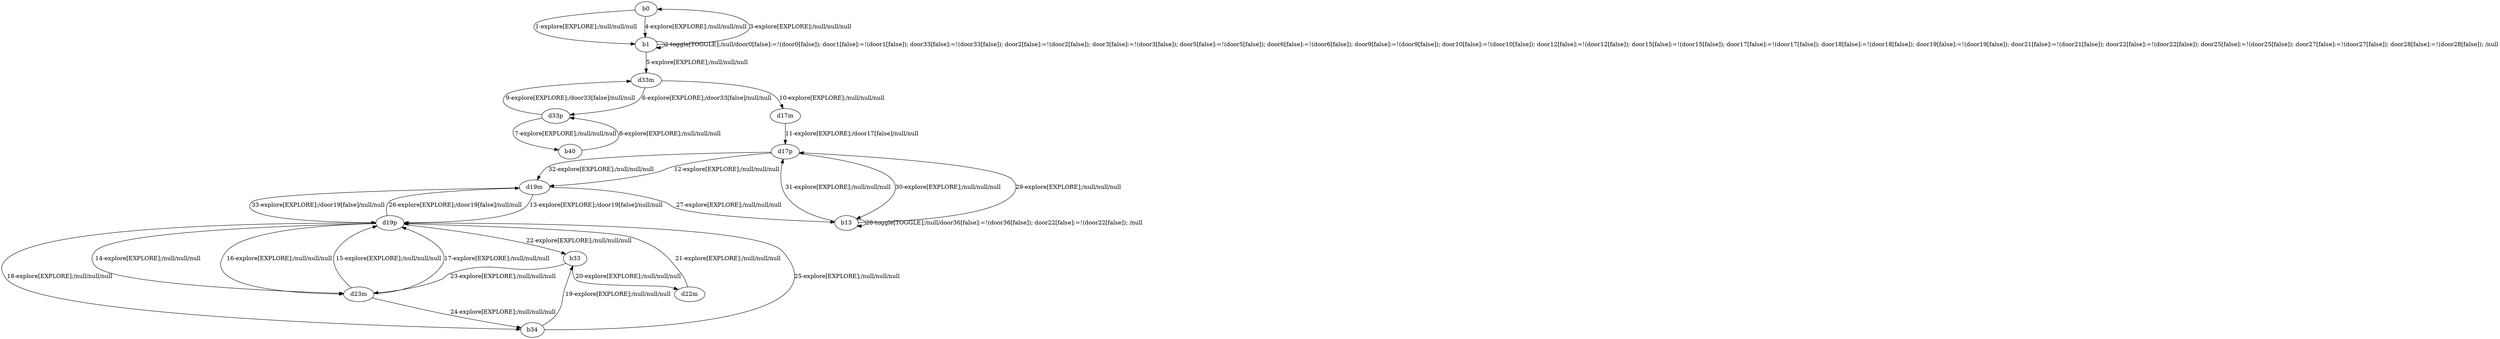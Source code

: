 # Total number of goals covered by this test: 1
# d19p --> d19m

digraph g {
"b0" -> "b1" [label = "1-explore[EXPLORE];/null/null/null"];
"b1" -> "b1" [label = "2-toggle[TOGGLE];/null/door0[false]:=!(door0[false]); door1[false]:=!(door1[false]); door33[false]:=!(door33[false]); door2[false]:=!(door2[false]); door3[false]:=!(door3[false]); door5[false]:=!(door5[false]); door6[false]:=!(door6[false]); door9[false]:=!(door9[false]); door10[false]:=!(door10[false]); door12[false]:=!(door12[false]); door15[false]:=!(door15[false]); door17[false]:=!(door17[false]); door18[false]:=!(door18[false]); door19[false]:=!(door19[false]); door21[false]:=!(door21[false]); door22[false]:=!(door22[false]); door25[false]:=!(door25[false]); door27[false]:=!(door27[false]); door28[false]:=!(door28[false]); /null"];
"b1" -> "b0" [label = "3-explore[EXPLORE];/null/null/null"];
"b0" -> "b1" [label = "4-explore[EXPLORE];/null/null/null"];
"b1" -> "d33m" [label = "5-explore[EXPLORE];/null/null/null"];
"d33m" -> "d33p" [label = "6-explore[EXPLORE];/door33[false]/null/null"];
"d33p" -> "b40" [label = "7-explore[EXPLORE];/null/null/null"];
"b40" -> "d33p" [label = "8-explore[EXPLORE];/null/null/null"];
"d33p" -> "d33m" [label = "9-explore[EXPLORE];/door33[false]/null/null"];
"d33m" -> "d17m" [label = "10-explore[EXPLORE];/null/null/null"];
"d17m" -> "d17p" [label = "11-explore[EXPLORE];/door17[false]/null/null"];
"d17p" -> "d19m" [label = "12-explore[EXPLORE];/null/null/null"];
"d19m" -> "d19p" [label = "13-explore[EXPLORE];/door19[false]/null/null"];
"d19p" -> "d23m" [label = "14-explore[EXPLORE];/null/null/null"];
"d23m" -> "d19p" [label = "15-explore[EXPLORE];/null/null/null"];
"d19p" -> "d23m" [label = "16-explore[EXPLORE];/null/null/null"];
"d23m" -> "d19p" [label = "17-explore[EXPLORE];/null/null/null"];
"d19p" -> "b34" [label = "18-explore[EXPLORE];/null/null/null"];
"b34" -> "b33" [label = "19-explore[EXPLORE];/null/null/null"];
"b33" -> "d22m" [label = "20-explore[EXPLORE];/null/null/null"];
"d22m" -> "d19p" [label = "21-explore[EXPLORE];/null/null/null"];
"d19p" -> "b33" [label = "22-explore[EXPLORE];/null/null/null"];
"b33" -> "d23m" [label = "23-explore[EXPLORE];/null/null/null"];
"d23m" -> "b34" [label = "24-explore[EXPLORE];/null/null/null"];
"b34" -> "d19p" [label = "25-explore[EXPLORE];/null/null/null"];
"d19p" -> "d19m" [label = "26-explore[EXPLORE];/door19[false]/null/null"];
"d19m" -> "b13" [label = "27-explore[EXPLORE];/null/null/null"];
"b13" -> "b13" [label = "28-toggle[TOGGLE];/null/door36[false]:=!(door36[false]); door22[false]:=!(door22[false]); /null"];
"b13" -> "d17p" [label = "29-explore[EXPLORE];/null/null/null"];
"d17p" -> "b13" [label = "30-explore[EXPLORE];/null/null/null"];
"b13" -> "d17p" [label = "31-explore[EXPLORE];/null/null/null"];
"d17p" -> "d19m" [label = "32-explore[EXPLORE];/null/null/null"];
"d19m" -> "d19p" [label = "33-explore[EXPLORE];/door19[false]/null/null"];
}